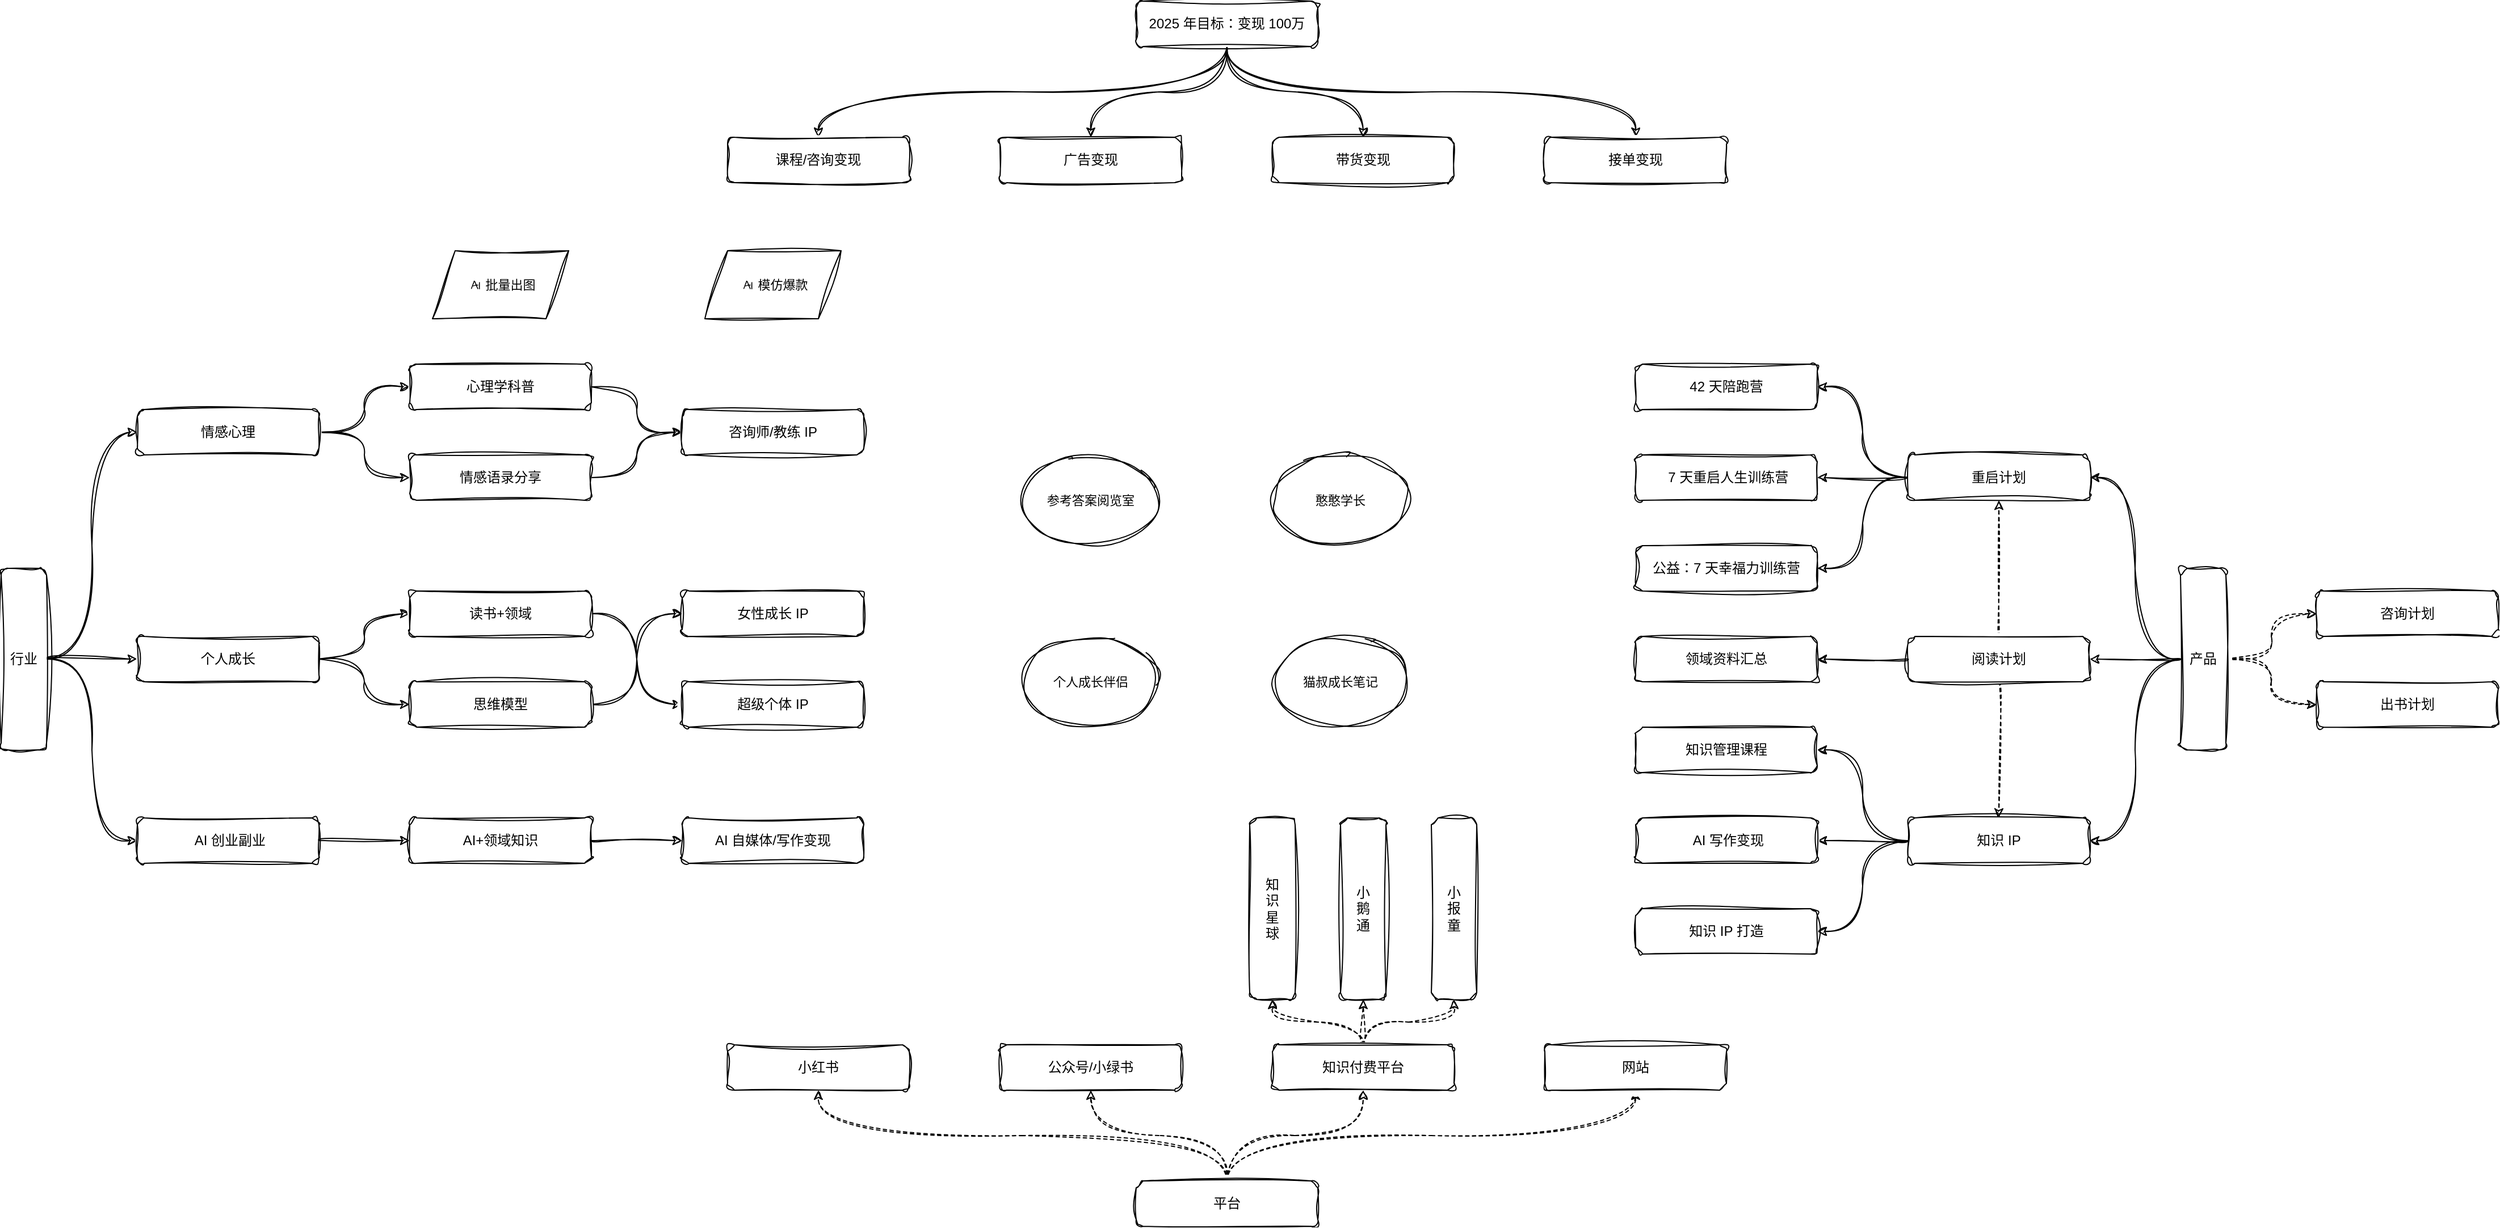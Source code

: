 <mxfile version="26.0.2">
  <diagram name="第 1 页" id="UwPCsk7tcZKnBwsrufCo">
    <mxGraphModel dx="2977" dy="692" grid="1" gridSize="10" guides="1" tooltips="1" connect="1" arrows="1" fold="1" page="1" pageScale="1" pageWidth="827" pageHeight="1169" math="0" shadow="0">
      <root>
        <mxCell id="0" />
        <mxCell id="1" parent="0" />
        <mxCell id="H55pQzMAIsQwWW3oVqWX-6" style="edgeStyle=orthogonalEdgeStyle;rounded=0;hachureGap=4;orthogonalLoop=1;jettySize=auto;html=1;fontFamily=Architects Daughter;fontSource=https%3A%2F%2Ffonts.googleapis.com%2Fcss%3Ffamily%3DArchitects%2BDaughter;curved=1;exitX=0.5;exitY=1;exitDx=0;exitDy=0;sketch=1;curveFitting=1;jiggle=2;" edge="1" parent="1" source="H55pQzMAIsQwWW3oVqWX-1" target="H55pQzMAIsQwWW3oVqWX-2">
          <mxGeometry relative="1" as="geometry" />
        </mxCell>
        <mxCell id="H55pQzMAIsQwWW3oVqWX-7" style="edgeStyle=orthogonalEdgeStyle;shape=connector;curved=1;rounded=0;sketch=1;hachureGap=4;jiggle=2;curveFitting=1;orthogonalLoop=1;jettySize=auto;html=1;entryX=0.5;entryY=0;entryDx=0;entryDy=0;strokeColor=default;align=center;verticalAlign=middle;fontFamily=Architects Daughter;fontSource=https%3A%2F%2Ffonts.googleapis.com%2Fcss%3Ffamily%3DArchitects%2BDaughter;fontSize=11;fontColor=default;labelBackgroundColor=default;endArrow=classic;" edge="1" parent="1" source="H55pQzMAIsQwWW3oVqWX-1" target="H55pQzMAIsQwWW3oVqWX-3">
          <mxGeometry relative="1" as="geometry" />
        </mxCell>
        <mxCell id="H55pQzMAIsQwWW3oVqWX-8" style="edgeStyle=orthogonalEdgeStyle;shape=connector;curved=1;rounded=0;sketch=1;hachureGap=4;jiggle=2;curveFitting=1;orthogonalLoop=1;jettySize=auto;html=1;strokeColor=default;align=center;verticalAlign=middle;fontFamily=Architects Daughter;fontSource=https%3A%2F%2Ffonts.googleapis.com%2Fcss%3Ffamily%3DArchitects%2BDaughter;fontSize=11;fontColor=default;labelBackgroundColor=default;endArrow=classic;" edge="1" parent="1" source="H55pQzMAIsQwWW3oVqWX-1" target="H55pQzMAIsQwWW3oVqWX-4">
          <mxGeometry relative="1" as="geometry" />
        </mxCell>
        <mxCell id="H55pQzMAIsQwWW3oVqWX-9" style="edgeStyle=orthogonalEdgeStyle;shape=connector;curved=1;rounded=0;sketch=1;hachureGap=4;jiggle=2;curveFitting=1;orthogonalLoop=1;jettySize=auto;html=1;strokeColor=default;align=center;verticalAlign=middle;fontFamily=Architects Daughter;fontSource=https%3A%2F%2Ffonts.googleapis.com%2Fcss%3Ffamily%3DArchitects%2BDaughter;fontSize=11;fontColor=default;labelBackgroundColor=default;endArrow=classic;exitX=0.5;exitY=1;exitDx=0;exitDy=0;" edge="1" parent="1" source="H55pQzMAIsQwWW3oVqWX-1" target="H55pQzMAIsQwWW3oVqWX-5">
          <mxGeometry relative="1" as="geometry" />
        </mxCell>
        <mxCell id="H55pQzMAIsQwWW3oVqWX-1" value="2025 年目标：变现 100万" style="rounded=1;whiteSpace=wrap;html=1;sketch=1;curveFitting=1;jiggle=2;" vertex="1" parent="1">
          <mxGeometry x="-480" y="40" width="160" height="40" as="geometry" />
        </mxCell>
        <mxCell id="H55pQzMAIsQwWW3oVqWX-2" value="课程/咨询变现" style="rounded=1;whiteSpace=wrap;html=1;sketch=1;curveFitting=1;jiggle=2;" vertex="1" parent="1">
          <mxGeometry x="-840" y="160" width="160" height="40" as="geometry" />
        </mxCell>
        <mxCell id="H55pQzMAIsQwWW3oVqWX-3" value="广告变现" style="rounded=1;whiteSpace=wrap;html=1;sketch=1;curveFitting=1;jiggle=2;" vertex="1" parent="1">
          <mxGeometry x="-600" y="160" width="160" height="40" as="geometry" />
        </mxCell>
        <mxCell id="H55pQzMAIsQwWW3oVqWX-4" value="带货变现" style="rounded=1;whiteSpace=wrap;html=1;sketch=1;curveFitting=1;jiggle=2;" vertex="1" parent="1">
          <mxGeometry x="-360" y="160" width="160" height="40" as="geometry" />
        </mxCell>
        <mxCell id="H55pQzMAIsQwWW3oVqWX-5" value="接单变现" style="rounded=1;whiteSpace=wrap;html=1;sketch=1;curveFitting=1;jiggle=2;" vertex="1" parent="1">
          <mxGeometry x="-120" y="160" width="160" height="40" as="geometry" />
        </mxCell>
        <mxCell id="H55pQzMAIsQwWW3oVqWX-14" style="edgeStyle=orthogonalEdgeStyle;shape=connector;curved=1;rounded=0;sketch=1;hachureGap=4;jiggle=2;curveFitting=1;orthogonalLoop=1;jettySize=auto;html=1;entryX=0;entryY=0.5;entryDx=0;entryDy=0;strokeColor=default;align=center;verticalAlign=middle;fontFamily=Architects Daughter;fontSource=https%3A%2F%2Ffonts.googleapis.com%2Fcss%3Ffamily%3DArchitects%2BDaughter;fontSize=11;fontColor=default;labelBackgroundColor=default;endArrow=classic;" edge="1" parent="1" source="H55pQzMAIsQwWW3oVqWX-10" target="H55pQzMAIsQwWW3oVqWX-11">
          <mxGeometry relative="1" as="geometry" />
        </mxCell>
        <mxCell id="H55pQzMAIsQwWW3oVqWX-15" style="edgeStyle=orthogonalEdgeStyle;shape=connector;curved=1;rounded=0;sketch=1;hachureGap=4;jiggle=2;curveFitting=1;orthogonalLoop=1;jettySize=auto;html=1;strokeColor=default;align=center;verticalAlign=middle;fontFamily=Architects Daughter;fontSource=https%3A%2F%2Ffonts.googleapis.com%2Fcss%3Ffamily%3DArchitects%2BDaughter;fontSize=11;fontColor=default;labelBackgroundColor=default;endArrow=classic;" edge="1" parent="1" source="H55pQzMAIsQwWW3oVqWX-10" target="H55pQzMAIsQwWW3oVqWX-12">
          <mxGeometry relative="1" as="geometry" />
        </mxCell>
        <mxCell id="H55pQzMAIsQwWW3oVqWX-16" style="edgeStyle=orthogonalEdgeStyle;shape=connector;curved=1;rounded=0;sketch=1;hachureGap=4;jiggle=2;curveFitting=1;orthogonalLoop=1;jettySize=auto;html=1;entryX=0;entryY=0.5;entryDx=0;entryDy=0;strokeColor=default;align=center;verticalAlign=middle;fontFamily=Architects Daughter;fontSource=https%3A%2F%2Ffonts.googleapis.com%2Fcss%3Ffamily%3DArchitects%2BDaughter;fontSize=11;fontColor=default;labelBackgroundColor=default;endArrow=classic;" edge="1" parent="1" source="H55pQzMAIsQwWW3oVqWX-10" target="H55pQzMAIsQwWW3oVqWX-13">
          <mxGeometry relative="1" as="geometry" />
        </mxCell>
        <mxCell id="H55pQzMAIsQwWW3oVqWX-10" value="行业" style="rounded=1;whiteSpace=wrap;html=1;sketch=1;curveFitting=1;jiggle=2;" vertex="1" parent="1">
          <mxGeometry x="-1480" y="540" width="40" height="160" as="geometry" />
        </mxCell>
        <mxCell id="H55pQzMAIsQwWW3oVqWX-22" style="edgeStyle=orthogonalEdgeStyle;shape=connector;curved=1;rounded=0;sketch=1;hachureGap=4;jiggle=2;curveFitting=1;orthogonalLoop=1;jettySize=auto;html=1;strokeColor=default;align=center;verticalAlign=middle;fontFamily=Architects Daughter;fontSource=https%3A%2F%2Ffonts.googleapis.com%2Fcss%3Ffamily%3DArchitects%2BDaughter;fontSize=11;fontColor=default;labelBackgroundColor=default;endArrow=classic;" edge="1" parent="1" source="H55pQzMAIsQwWW3oVqWX-11" target="H55pQzMAIsQwWW3oVqWX-17">
          <mxGeometry relative="1" as="geometry" />
        </mxCell>
        <mxCell id="H55pQzMAIsQwWW3oVqWX-23" style="edgeStyle=orthogonalEdgeStyle;shape=connector;curved=1;rounded=0;sketch=1;hachureGap=4;jiggle=2;curveFitting=1;orthogonalLoop=1;jettySize=auto;html=1;entryX=0;entryY=0.5;entryDx=0;entryDy=0;strokeColor=default;align=center;verticalAlign=middle;fontFamily=Architects Daughter;fontSource=https%3A%2F%2Ffonts.googleapis.com%2Fcss%3Ffamily%3DArchitects%2BDaughter;fontSize=11;fontColor=default;labelBackgroundColor=default;endArrow=classic;" edge="1" parent="1" source="H55pQzMAIsQwWW3oVqWX-11" target="H55pQzMAIsQwWW3oVqWX-18">
          <mxGeometry relative="1" as="geometry" />
        </mxCell>
        <mxCell id="H55pQzMAIsQwWW3oVqWX-11" value="情感心理" style="rounded=1;whiteSpace=wrap;html=1;sketch=1;curveFitting=1;jiggle=2;" vertex="1" parent="1">
          <mxGeometry x="-1360" y="400" width="160" height="40" as="geometry" />
        </mxCell>
        <mxCell id="H55pQzMAIsQwWW3oVqWX-28" style="edgeStyle=orthogonalEdgeStyle;shape=connector;curved=1;rounded=0;sketch=1;hachureGap=4;jiggle=2;curveFitting=1;orthogonalLoop=1;jettySize=auto;html=1;strokeColor=default;align=center;verticalAlign=middle;fontFamily=Architects Daughter;fontSource=https%3A%2F%2Ffonts.googleapis.com%2Fcss%3Ffamily%3DArchitects%2BDaughter;fontSize=11;fontColor=default;labelBackgroundColor=default;endArrow=classic;" edge="1" parent="1" source="H55pQzMAIsQwWW3oVqWX-12" target="H55pQzMAIsQwWW3oVqWX-24">
          <mxGeometry relative="1" as="geometry" />
        </mxCell>
        <mxCell id="H55pQzMAIsQwWW3oVqWX-29" style="edgeStyle=orthogonalEdgeStyle;shape=connector;curved=1;rounded=0;sketch=1;hachureGap=4;jiggle=2;curveFitting=1;orthogonalLoop=1;jettySize=auto;html=1;entryX=0;entryY=0.5;entryDx=0;entryDy=0;strokeColor=default;align=center;verticalAlign=middle;fontFamily=Architects Daughter;fontSource=https%3A%2F%2Ffonts.googleapis.com%2Fcss%3Ffamily%3DArchitects%2BDaughter;fontSize=11;fontColor=default;labelBackgroundColor=default;endArrow=classic;" edge="1" parent="1" source="H55pQzMAIsQwWW3oVqWX-12" target="H55pQzMAIsQwWW3oVqWX-25">
          <mxGeometry relative="1" as="geometry" />
        </mxCell>
        <mxCell id="H55pQzMAIsQwWW3oVqWX-12" value="个人成长" style="rounded=1;whiteSpace=wrap;html=1;sketch=1;curveFitting=1;jiggle=2;" vertex="1" parent="1">
          <mxGeometry x="-1360" y="600" width="160" height="40" as="geometry" />
        </mxCell>
        <mxCell id="H55pQzMAIsQwWW3oVqWX-35" style="edgeStyle=orthogonalEdgeStyle;shape=connector;curved=1;rounded=0;sketch=1;hachureGap=4;jiggle=2;curveFitting=1;orthogonalLoop=1;jettySize=auto;html=1;strokeColor=default;align=center;verticalAlign=middle;fontFamily=Architects Daughter;fontSource=https%3A%2F%2Ffonts.googleapis.com%2Fcss%3Ffamily%3DArchitects%2BDaughter;fontSize=11;fontColor=default;labelBackgroundColor=default;endArrow=classic;" edge="1" parent="1" source="H55pQzMAIsQwWW3oVqWX-13" target="H55pQzMAIsQwWW3oVqWX-33">
          <mxGeometry relative="1" as="geometry" />
        </mxCell>
        <mxCell id="H55pQzMAIsQwWW3oVqWX-13" value="&amp;nbsp;AI 创业副业" style="rounded=1;whiteSpace=wrap;html=1;sketch=1;curveFitting=1;jiggle=2;" vertex="1" parent="1">
          <mxGeometry x="-1360" y="760" width="160" height="40" as="geometry" />
        </mxCell>
        <mxCell id="H55pQzMAIsQwWW3oVqWX-20" style="edgeStyle=orthogonalEdgeStyle;shape=connector;curved=1;rounded=0;sketch=1;hachureGap=4;jiggle=2;curveFitting=1;orthogonalLoop=1;jettySize=auto;html=1;entryX=0;entryY=0.5;entryDx=0;entryDy=0;strokeColor=default;align=center;verticalAlign=middle;fontFamily=Architects Daughter;fontSource=https%3A%2F%2Ffonts.googleapis.com%2Fcss%3Ffamily%3DArchitects%2BDaughter;fontSize=11;fontColor=default;labelBackgroundColor=default;endArrow=classic;" edge="1" parent="1" source="H55pQzMAIsQwWW3oVqWX-17" target="H55pQzMAIsQwWW3oVqWX-19">
          <mxGeometry relative="1" as="geometry" />
        </mxCell>
        <mxCell id="H55pQzMAIsQwWW3oVqWX-17" value="心理学科普" style="rounded=1;whiteSpace=wrap;html=1;sketch=1;curveFitting=1;jiggle=2;" vertex="1" parent="1">
          <mxGeometry x="-1120" y="360" width="160" height="40" as="geometry" />
        </mxCell>
        <mxCell id="H55pQzMAIsQwWW3oVqWX-21" style="edgeStyle=orthogonalEdgeStyle;shape=connector;curved=1;rounded=0;sketch=1;hachureGap=4;jiggle=2;curveFitting=1;orthogonalLoop=1;jettySize=auto;html=1;entryX=0;entryY=0.5;entryDx=0;entryDy=0;strokeColor=default;align=center;verticalAlign=middle;fontFamily=Architects Daughter;fontSource=https%3A%2F%2Ffonts.googleapis.com%2Fcss%3Ffamily%3DArchitects%2BDaughter;fontSize=11;fontColor=default;labelBackgroundColor=default;endArrow=classic;" edge="1" parent="1" source="H55pQzMAIsQwWW3oVqWX-18" target="H55pQzMAIsQwWW3oVqWX-19">
          <mxGeometry relative="1" as="geometry" />
        </mxCell>
        <mxCell id="H55pQzMAIsQwWW3oVqWX-18" value="情感语录分享" style="rounded=1;whiteSpace=wrap;html=1;sketch=1;curveFitting=1;jiggle=2;" vertex="1" parent="1">
          <mxGeometry x="-1120" y="440" width="160" height="40" as="geometry" />
        </mxCell>
        <mxCell id="H55pQzMAIsQwWW3oVqWX-19" value="咨询师/教练 IP" style="rounded=1;whiteSpace=wrap;html=1;sketch=1;curveFitting=1;jiggle=2;" vertex="1" parent="1">
          <mxGeometry x="-880" y="400" width="160" height="40" as="geometry" />
        </mxCell>
        <mxCell id="H55pQzMAIsQwWW3oVqWX-31" style="edgeStyle=orthogonalEdgeStyle;shape=connector;curved=1;rounded=0;sketch=1;hachureGap=4;jiggle=2;curveFitting=1;orthogonalLoop=1;jettySize=auto;html=1;entryX=0;entryY=0.5;entryDx=0;entryDy=0;strokeColor=default;align=center;verticalAlign=middle;fontFamily=Architects Daughter;fontSource=https%3A%2F%2Ffonts.googleapis.com%2Fcss%3Ffamily%3DArchitects%2BDaughter;fontSize=11;fontColor=default;labelBackgroundColor=default;endArrow=classic;" edge="1" parent="1" source="H55pQzMAIsQwWW3oVqWX-24" target="H55pQzMAIsQwWW3oVqWX-27">
          <mxGeometry relative="1" as="geometry" />
        </mxCell>
        <mxCell id="H55pQzMAIsQwWW3oVqWX-24" value="读书+领域" style="rounded=1;whiteSpace=wrap;html=1;sketch=1;curveFitting=1;jiggle=2;" vertex="1" parent="1">
          <mxGeometry x="-1120" y="560" width="160" height="40" as="geometry" />
        </mxCell>
        <mxCell id="H55pQzMAIsQwWW3oVqWX-32" style="edgeStyle=orthogonalEdgeStyle;shape=connector;curved=1;rounded=0;sketch=1;hachureGap=4;jiggle=2;curveFitting=1;orthogonalLoop=1;jettySize=auto;html=1;entryX=0;entryY=0.5;entryDx=0;entryDy=0;strokeColor=default;align=center;verticalAlign=middle;fontFamily=Architects Daughter;fontSource=https%3A%2F%2Ffonts.googleapis.com%2Fcss%3Ffamily%3DArchitects%2BDaughter;fontSize=11;fontColor=default;labelBackgroundColor=default;endArrow=classic;" edge="1" parent="1" source="H55pQzMAIsQwWW3oVqWX-25" target="H55pQzMAIsQwWW3oVqWX-26">
          <mxGeometry relative="1" as="geometry" />
        </mxCell>
        <mxCell id="H55pQzMAIsQwWW3oVqWX-25" value="思维模型" style="rounded=1;whiteSpace=wrap;html=1;sketch=1;curveFitting=1;jiggle=2;" vertex="1" parent="1">
          <mxGeometry x="-1120" y="640" width="160" height="40" as="geometry" />
        </mxCell>
        <mxCell id="H55pQzMAIsQwWW3oVqWX-26" value="女性成长 IP" style="rounded=1;whiteSpace=wrap;html=1;sketch=1;curveFitting=1;jiggle=2;" vertex="1" parent="1">
          <mxGeometry x="-880" y="560" width="160" height="40" as="geometry" />
        </mxCell>
        <mxCell id="H55pQzMAIsQwWW3oVqWX-27" value="超级个体 IP" style="rounded=1;whiteSpace=wrap;html=1;sketch=1;curveFitting=1;jiggle=2;" vertex="1" parent="1">
          <mxGeometry x="-880" y="640" width="160" height="40" as="geometry" />
        </mxCell>
        <mxCell id="H55pQzMAIsQwWW3oVqWX-37" style="edgeStyle=orthogonalEdgeStyle;shape=connector;curved=1;rounded=0;sketch=1;hachureGap=4;jiggle=2;curveFitting=1;orthogonalLoop=1;jettySize=auto;html=1;strokeColor=default;align=center;verticalAlign=middle;fontFamily=Architects Daughter;fontSource=https%3A%2F%2Ffonts.googleapis.com%2Fcss%3Ffamily%3DArchitects%2BDaughter;fontSize=11;fontColor=default;labelBackgroundColor=default;endArrow=classic;" edge="1" parent="1" source="H55pQzMAIsQwWW3oVqWX-33" target="H55pQzMAIsQwWW3oVqWX-36">
          <mxGeometry relative="1" as="geometry" />
        </mxCell>
        <mxCell id="H55pQzMAIsQwWW3oVqWX-33" value="AI+领域知识" style="rounded=1;whiteSpace=wrap;html=1;sketch=1;curveFitting=1;jiggle=2;" vertex="1" parent="1">
          <mxGeometry x="-1120" y="760" width="160" height="40" as="geometry" />
        </mxCell>
        <mxCell id="H55pQzMAIsQwWW3oVqWX-36" value="AI 自媒体/写作变现" style="rounded=1;whiteSpace=wrap;html=1;sketch=1;curveFitting=1;jiggle=2;" vertex="1" parent="1">
          <mxGeometry x="-880" y="760" width="160" height="40" as="geometry" />
        </mxCell>
        <mxCell id="H55pQzMAIsQwWW3oVqWX-42" style="edgeStyle=orthogonalEdgeStyle;shape=connector;curved=1;rounded=0;sketch=1;hachureGap=4;jiggle=2;curveFitting=1;orthogonalLoop=1;jettySize=auto;html=1;entryX=1;entryY=0.5;entryDx=0;entryDy=0;strokeColor=default;align=center;verticalAlign=middle;fontFamily=Architects Daughter;fontSource=https%3A%2F%2Ffonts.googleapis.com%2Fcss%3Ffamily%3DArchitects%2BDaughter;fontSize=11;fontColor=default;labelBackgroundColor=default;endArrow=classic;" edge="1" parent="1" source="H55pQzMAIsQwWW3oVqWX-38" target="H55pQzMAIsQwWW3oVqWX-39">
          <mxGeometry relative="1" as="geometry" />
        </mxCell>
        <mxCell id="H55pQzMAIsQwWW3oVqWX-43" style="edgeStyle=orthogonalEdgeStyle;shape=connector;curved=1;rounded=0;sketch=1;hachureGap=4;jiggle=2;curveFitting=1;orthogonalLoop=1;jettySize=auto;html=1;strokeColor=default;align=center;verticalAlign=middle;fontFamily=Architects Daughter;fontSource=https%3A%2F%2Ffonts.googleapis.com%2Fcss%3Ffamily%3DArchitects%2BDaughter;fontSize=11;fontColor=default;labelBackgroundColor=default;endArrow=classic;" edge="1" parent="1" source="H55pQzMAIsQwWW3oVqWX-38" target="H55pQzMAIsQwWW3oVqWX-40">
          <mxGeometry relative="1" as="geometry" />
        </mxCell>
        <mxCell id="H55pQzMAIsQwWW3oVqWX-44" style="edgeStyle=orthogonalEdgeStyle;shape=connector;curved=1;rounded=0;sketch=1;hachureGap=4;jiggle=2;curveFitting=1;orthogonalLoop=1;jettySize=auto;html=1;entryX=1;entryY=0.5;entryDx=0;entryDy=0;strokeColor=default;align=center;verticalAlign=middle;fontFamily=Architects Daughter;fontSource=https%3A%2F%2Ffonts.googleapis.com%2Fcss%3Ffamily%3DArchitects%2BDaughter;fontSize=11;fontColor=default;labelBackgroundColor=default;endArrow=classic;" edge="1" parent="1" source="H55pQzMAIsQwWW3oVqWX-38" target="H55pQzMAIsQwWW3oVqWX-41">
          <mxGeometry relative="1" as="geometry" />
        </mxCell>
        <mxCell id="H55pQzMAIsQwWW3oVqWX-85" style="edgeStyle=orthogonalEdgeStyle;shape=connector;curved=1;rounded=0;sketch=1;hachureGap=4;jiggle=2;curveFitting=1;orthogonalLoop=1;jettySize=auto;html=1;dashed=1;strokeColor=default;align=center;verticalAlign=middle;fontFamily=Architects Daughter;fontSource=https%3A%2F%2Ffonts.googleapis.com%2Fcss%3Ffamily%3DArchitects%2BDaughter;fontSize=11;fontColor=default;labelBackgroundColor=default;endArrow=classic;" edge="1" parent="1" source="H55pQzMAIsQwWW3oVqWX-38" target="H55pQzMAIsQwWW3oVqWX-84">
          <mxGeometry relative="1" as="geometry" />
        </mxCell>
        <mxCell id="H55pQzMAIsQwWW3oVqWX-87" style="edgeStyle=orthogonalEdgeStyle;shape=connector;curved=1;rounded=0;sketch=1;hachureGap=4;jiggle=2;curveFitting=1;orthogonalLoop=1;jettySize=auto;html=1;entryX=0;entryY=0.5;entryDx=0;entryDy=0;dashed=1;strokeColor=default;align=center;verticalAlign=middle;fontFamily=Architects Daughter;fontSource=https%3A%2F%2Ffonts.googleapis.com%2Fcss%3Ffamily%3DArchitects%2BDaughter;fontSize=11;fontColor=default;labelBackgroundColor=default;endArrow=classic;" edge="1" parent="1" source="H55pQzMAIsQwWW3oVqWX-38" target="H55pQzMAIsQwWW3oVqWX-86">
          <mxGeometry relative="1" as="geometry" />
        </mxCell>
        <mxCell id="H55pQzMAIsQwWW3oVqWX-38" value="产品" style="rounded=1;whiteSpace=wrap;html=1;sketch=1;curveFitting=1;jiggle=2;" vertex="1" parent="1">
          <mxGeometry x="440" y="540" width="40" height="160" as="geometry" />
        </mxCell>
        <mxCell id="H55pQzMAIsQwWW3oVqWX-48" style="edgeStyle=orthogonalEdgeStyle;shape=connector;curved=1;rounded=0;sketch=1;hachureGap=4;jiggle=2;curveFitting=1;orthogonalLoop=1;jettySize=auto;html=1;entryX=1;entryY=0.5;entryDx=0;entryDy=0;strokeColor=default;align=center;verticalAlign=middle;fontFamily=Architects Daughter;fontSource=https%3A%2F%2Ffonts.googleapis.com%2Fcss%3Ffamily%3DArchitects%2BDaughter;fontSize=11;fontColor=default;labelBackgroundColor=default;endArrow=classic;" edge="1" parent="1" source="H55pQzMAIsQwWW3oVqWX-39" target="H55pQzMAIsQwWW3oVqWX-45">
          <mxGeometry relative="1" as="geometry" />
        </mxCell>
        <mxCell id="H55pQzMAIsQwWW3oVqWX-49" style="edgeStyle=orthogonalEdgeStyle;shape=connector;curved=1;rounded=0;sketch=1;hachureGap=4;jiggle=2;curveFitting=1;orthogonalLoop=1;jettySize=auto;html=1;strokeColor=default;align=center;verticalAlign=middle;fontFamily=Architects Daughter;fontSource=https%3A%2F%2Ffonts.googleapis.com%2Fcss%3Ffamily%3DArchitects%2BDaughter;fontSize=11;fontColor=default;labelBackgroundColor=default;endArrow=classic;" edge="1" parent="1" source="H55pQzMAIsQwWW3oVqWX-39" target="H55pQzMAIsQwWW3oVqWX-47">
          <mxGeometry relative="1" as="geometry" />
        </mxCell>
        <mxCell id="H55pQzMAIsQwWW3oVqWX-50" style="edgeStyle=orthogonalEdgeStyle;shape=connector;curved=1;rounded=0;sketch=1;hachureGap=4;jiggle=2;curveFitting=1;orthogonalLoop=1;jettySize=auto;html=1;entryX=1;entryY=0.5;entryDx=0;entryDy=0;strokeColor=default;align=center;verticalAlign=middle;fontFamily=Architects Daughter;fontSource=https%3A%2F%2Ffonts.googleapis.com%2Fcss%3Ffamily%3DArchitects%2BDaughter;fontSize=11;fontColor=default;labelBackgroundColor=default;endArrow=classic;" edge="1" parent="1" source="H55pQzMAIsQwWW3oVqWX-39" target="H55pQzMAIsQwWW3oVqWX-46">
          <mxGeometry relative="1" as="geometry" />
        </mxCell>
        <mxCell id="H55pQzMAIsQwWW3oVqWX-39" value="重启计划" style="rounded=1;whiteSpace=wrap;html=1;sketch=1;curveFitting=1;jiggle=2;" vertex="1" parent="1">
          <mxGeometry x="200" y="440" width="160" height="40" as="geometry" />
        </mxCell>
        <mxCell id="H55pQzMAIsQwWW3oVqWX-52" style="edgeStyle=orthogonalEdgeStyle;shape=connector;curved=1;rounded=0;sketch=1;hachureGap=4;jiggle=2;curveFitting=1;orthogonalLoop=1;jettySize=auto;html=1;strokeColor=default;align=center;verticalAlign=middle;fontFamily=Architects Daughter;fontSource=https%3A%2F%2Ffonts.googleapis.com%2Fcss%3Ffamily%3DArchitects%2BDaughter;fontSize=11;fontColor=default;labelBackgroundColor=default;endArrow=classic;" edge="1" parent="1" source="H55pQzMAIsQwWW3oVqWX-40" target="H55pQzMAIsQwWW3oVqWX-51">
          <mxGeometry relative="1" as="geometry" />
        </mxCell>
        <mxCell id="H55pQzMAIsQwWW3oVqWX-68" style="edgeStyle=orthogonalEdgeStyle;shape=connector;curved=1;rounded=0;sketch=1;hachureGap=4;jiggle=2;curveFitting=1;orthogonalLoop=1;jettySize=auto;html=1;entryX=0.5;entryY=1;entryDx=0;entryDy=0;dashed=1;strokeColor=default;align=center;verticalAlign=middle;fontFamily=Architects Daughter;fontSource=https%3A%2F%2Ffonts.googleapis.com%2Fcss%3Ffamily%3DArchitects%2BDaughter;fontSize=11;fontColor=default;labelBackgroundColor=default;endArrow=classic;" edge="1" parent="1" source="H55pQzMAIsQwWW3oVqWX-40" target="H55pQzMAIsQwWW3oVqWX-39">
          <mxGeometry relative="1" as="geometry" />
        </mxCell>
        <mxCell id="H55pQzMAIsQwWW3oVqWX-69" style="edgeStyle=orthogonalEdgeStyle;shape=connector;curved=1;rounded=0;sketch=1;hachureGap=4;jiggle=2;curveFitting=1;orthogonalLoop=1;jettySize=auto;html=1;entryX=0.5;entryY=0;entryDx=0;entryDy=0;dashed=1;strokeColor=default;align=center;verticalAlign=middle;fontFamily=Architects Daughter;fontSource=https%3A%2F%2Ffonts.googleapis.com%2Fcss%3Ffamily%3DArchitects%2BDaughter;fontSize=11;fontColor=default;labelBackgroundColor=default;endArrow=classic;" edge="1" parent="1" source="H55pQzMAIsQwWW3oVqWX-40" target="H55pQzMAIsQwWW3oVqWX-41">
          <mxGeometry relative="1" as="geometry" />
        </mxCell>
        <mxCell id="H55pQzMAIsQwWW3oVqWX-40" value="阅读计划" style="rounded=1;whiteSpace=wrap;html=1;sketch=1;curveFitting=1;jiggle=2;" vertex="1" parent="1">
          <mxGeometry x="200" y="600" width="160" height="40" as="geometry" />
        </mxCell>
        <mxCell id="H55pQzMAIsQwWW3oVqWX-56" style="edgeStyle=orthogonalEdgeStyle;shape=connector;curved=1;rounded=0;sketch=1;hachureGap=4;jiggle=2;curveFitting=1;orthogonalLoop=1;jettySize=auto;html=1;entryX=1;entryY=0.5;entryDx=0;entryDy=0;strokeColor=default;align=center;verticalAlign=middle;fontFamily=Architects Daughter;fontSource=https%3A%2F%2Ffonts.googleapis.com%2Fcss%3Ffamily%3DArchitects%2BDaughter;fontSize=11;fontColor=default;labelBackgroundColor=default;endArrow=classic;" edge="1" parent="1" source="H55pQzMAIsQwWW3oVqWX-41" target="H55pQzMAIsQwWW3oVqWX-54">
          <mxGeometry relative="1" as="geometry" />
        </mxCell>
        <mxCell id="H55pQzMAIsQwWW3oVqWX-57" style="edgeStyle=orthogonalEdgeStyle;shape=connector;curved=1;rounded=0;sketch=1;hachureGap=4;jiggle=2;curveFitting=1;orthogonalLoop=1;jettySize=auto;html=1;strokeColor=default;align=center;verticalAlign=middle;fontFamily=Architects Daughter;fontSource=https%3A%2F%2Ffonts.googleapis.com%2Fcss%3Ffamily%3DArchitects%2BDaughter;fontSize=11;fontColor=default;labelBackgroundColor=default;endArrow=classic;" edge="1" parent="1" source="H55pQzMAIsQwWW3oVqWX-41" target="H55pQzMAIsQwWW3oVqWX-53">
          <mxGeometry relative="1" as="geometry" />
        </mxCell>
        <mxCell id="H55pQzMAIsQwWW3oVqWX-58" style="edgeStyle=orthogonalEdgeStyle;shape=connector;curved=1;rounded=0;sketch=1;hachureGap=4;jiggle=2;curveFitting=1;orthogonalLoop=1;jettySize=auto;html=1;entryX=1;entryY=0.5;entryDx=0;entryDy=0;strokeColor=default;align=center;verticalAlign=middle;fontFamily=Architects Daughter;fontSource=https%3A%2F%2Ffonts.googleapis.com%2Fcss%3Ffamily%3DArchitects%2BDaughter;fontSize=11;fontColor=default;labelBackgroundColor=default;endArrow=classic;" edge="1" parent="1" source="H55pQzMAIsQwWW3oVqWX-41" target="H55pQzMAIsQwWW3oVqWX-55">
          <mxGeometry relative="1" as="geometry" />
        </mxCell>
        <mxCell id="H55pQzMAIsQwWW3oVqWX-41" value="知识 IP" style="rounded=1;whiteSpace=wrap;html=1;sketch=1;curveFitting=1;jiggle=2;" vertex="1" parent="1">
          <mxGeometry x="200" y="760" width="160" height="40" as="geometry" />
        </mxCell>
        <mxCell id="H55pQzMAIsQwWW3oVqWX-45" value="42 天陪跑营" style="rounded=1;whiteSpace=wrap;html=1;sketch=1;curveFitting=1;jiggle=2;" vertex="1" parent="1">
          <mxGeometry x="-40" y="360" width="160" height="40" as="geometry" />
        </mxCell>
        <mxCell id="H55pQzMAIsQwWW3oVqWX-46" value="公益：7 天幸福力训练营" style="rounded=1;whiteSpace=wrap;html=1;sketch=1;curveFitting=1;jiggle=2;" vertex="1" parent="1">
          <mxGeometry x="-40" y="520" width="160" height="40" as="geometry" />
        </mxCell>
        <mxCell id="H55pQzMAIsQwWW3oVqWX-47" value="&amp;nbsp;7 天重启人生训练营" style="rounded=1;whiteSpace=wrap;html=1;sketch=1;curveFitting=1;jiggle=2;" vertex="1" parent="1">
          <mxGeometry x="-40" y="440" width="160" height="40" as="geometry" />
        </mxCell>
        <mxCell id="H55pQzMAIsQwWW3oVqWX-51" value="领域资料汇总" style="rounded=1;whiteSpace=wrap;html=1;sketch=1;curveFitting=1;jiggle=2;" vertex="1" parent="1">
          <mxGeometry x="-40" y="600" width="160" height="40" as="geometry" />
        </mxCell>
        <mxCell id="H55pQzMAIsQwWW3oVqWX-53" value="&amp;nbsp;AI 写作变现" style="rounded=1;whiteSpace=wrap;html=1;sketch=1;curveFitting=1;jiggle=2;" vertex="1" parent="1">
          <mxGeometry x="-40" y="760" width="160" height="40" as="geometry" />
        </mxCell>
        <mxCell id="H55pQzMAIsQwWW3oVqWX-54" value="知识管理课程" style="rounded=1;whiteSpace=wrap;html=1;sketch=1;curveFitting=1;jiggle=2;" vertex="1" parent="1">
          <mxGeometry x="-40" y="680" width="160" height="40" as="geometry" />
        </mxCell>
        <mxCell id="H55pQzMAIsQwWW3oVqWX-55" value="知识 IP 打造" style="rounded=1;whiteSpace=wrap;html=1;sketch=1;curveFitting=1;jiggle=2;" vertex="1" parent="1">
          <mxGeometry x="-40" y="840" width="160" height="40" as="geometry" />
        </mxCell>
        <mxCell id="H55pQzMAIsQwWW3oVqWX-80" style="edgeStyle=orthogonalEdgeStyle;shape=connector;curved=1;rounded=0;sketch=1;hachureGap=4;jiggle=2;curveFitting=1;orthogonalLoop=1;jettySize=auto;html=1;entryX=0.5;entryY=1;entryDx=0;entryDy=0;dashed=1;strokeColor=default;align=center;verticalAlign=middle;fontFamily=Architects Daughter;fontSource=https%3A%2F%2Ffonts.googleapis.com%2Fcss%3Ffamily%3DArchitects%2BDaughter;fontSize=11;fontColor=default;labelBackgroundColor=default;endArrow=classic;exitX=0.5;exitY=0;exitDx=0;exitDy=0;" edge="1" parent="1" source="H55pQzMAIsQwWW3oVqWX-74" target="H55pQzMAIsQwWW3oVqWX-75">
          <mxGeometry relative="1" as="geometry" />
        </mxCell>
        <mxCell id="H55pQzMAIsQwWW3oVqWX-81" style="edgeStyle=orthogonalEdgeStyle;shape=connector;curved=1;rounded=0;sketch=1;hachureGap=4;jiggle=2;curveFitting=1;orthogonalLoop=1;jettySize=auto;html=1;entryX=0.5;entryY=1;entryDx=0;entryDy=0;dashed=1;strokeColor=default;align=center;verticalAlign=middle;fontFamily=Architects Daughter;fontSource=https%3A%2F%2Ffonts.googleapis.com%2Fcss%3Ffamily%3DArchitects%2BDaughter;fontSize=11;fontColor=default;labelBackgroundColor=default;endArrow=classic;" edge="1" parent="1" source="H55pQzMAIsQwWW3oVqWX-74" target="H55pQzMAIsQwWW3oVqWX-76">
          <mxGeometry relative="1" as="geometry" />
        </mxCell>
        <mxCell id="H55pQzMAIsQwWW3oVqWX-82" style="edgeStyle=orthogonalEdgeStyle;shape=connector;curved=1;rounded=0;sketch=1;hachureGap=4;jiggle=2;curveFitting=1;orthogonalLoop=1;jettySize=auto;html=1;entryX=0.5;entryY=1;entryDx=0;entryDy=0;dashed=1;strokeColor=default;align=center;verticalAlign=middle;fontFamily=Architects Daughter;fontSource=https%3A%2F%2Ffonts.googleapis.com%2Fcss%3Ffamily%3DArchitects%2BDaughter;fontSize=11;fontColor=default;labelBackgroundColor=default;endArrow=classic;" edge="1" parent="1" source="H55pQzMAIsQwWW3oVqWX-74" target="H55pQzMAIsQwWW3oVqWX-77">
          <mxGeometry relative="1" as="geometry" />
        </mxCell>
        <mxCell id="H55pQzMAIsQwWW3oVqWX-83" style="edgeStyle=orthogonalEdgeStyle;shape=connector;curved=1;rounded=0;sketch=1;hachureGap=4;jiggle=2;curveFitting=1;orthogonalLoop=1;jettySize=auto;html=1;dashed=1;strokeColor=default;align=center;verticalAlign=middle;fontFamily=Architects Daughter;fontSource=https%3A%2F%2Ffonts.googleapis.com%2Fcss%3Ffamily%3DArchitects%2BDaughter;fontSize=11;fontColor=default;labelBackgroundColor=default;endArrow=classic;exitX=0.5;exitY=0;exitDx=0;exitDy=0;" edge="1" parent="1" source="H55pQzMAIsQwWW3oVqWX-74" target="H55pQzMAIsQwWW3oVqWX-78">
          <mxGeometry relative="1" as="geometry" />
        </mxCell>
        <mxCell id="H55pQzMAIsQwWW3oVqWX-74" value="平台" style="rounded=1;whiteSpace=wrap;html=1;sketch=1;curveFitting=1;jiggle=2;" vertex="1" parent="1">
          <mxGeometry x="-480" y="1080" width="160" height="40" as="geometry" />
        </mxCell>
        <mxCell id="H55pQzMAIsQwWW3oVqWX-75" value="小红书" style="rounded=1;whiteSpace=wrap;html=1;sketch=1;curveFitting=1;jiggle=2;" vertex="1" parent="1">
          <mxGeometry x="-840" y="960" width="160" height="40" as="geometry" />
        </mxCell>
        <mxCell id="H55pQzMAIsQwWW3oVqWX-76" value="公众号/小绿书" style="rounded=1;whiteSpace=wrap;html=1;sketch=1;curveFitting=1;jiggle=2;" vertex="1" parent="1">
          <mxGeometry x="-600" y="960" width="160" height="40" as="geometry" />
        </mxCell>
        <mxCell id="H55pQzMAIsQwWW3oVqWX-105" style="edgeStyle=orthogonalEdgeStyle;shape=connector;curved=1;rounded=0;sketch=1;hachureGap=4;jiggle=2;curveFitting=1;orthogonalLoop=1;jettySize=auto;html=1;entryX=0.5;entryY=1;entryDx=0;entryDy=0;dashed=1;strokeColor=default;align=center;verticalAlign=middle;fontFamily=Architects Daughter;fontSource=https%3A%2F%2Ffonts.googleapis.com%2Fcss%3Ffamily%3DArchitects%2BDaughter;fontSize=11;fontColor=default;labelBackgroundColor=default;endArrow=classic;" edge="1" parent="1" source="H55pQzMAIsQwWW3oVqWX-77" target="H55pQzMAIsQwWW3oVqWX-101">
          <mxGeometry relative="1" as="geometry" />
        </mxCell>
        <mxCell id="H55pQzMAIsQwWW3oVqWX-106" style="edgeStyle=orthogonalEdgeStyle;shape=connector;curved=1;rounded=0;sketch=1;hachureGap=4;jiggle=2;curveFitting=1;orthogonalLoop=1;jettySize=auto;html=1;dashed=1;strokeColor=default;align=center;verticalAlign=middle;fontFamily=Architects Daughter;fontSource=https%3A%2F%2Ffonts.googleapis.com%2Fcss%3Ffamily%3DArchitects%2BDaughter;fontSize=11;fontColor=default;labelBackgroundColor=default;endArrow=classic;" edge="1" parent="1" source="H55pQzMAIsQwWW3oVqWX-77" target="H55pQzMAIsQwWW3oVqWX-103">
          <mxGeometry relative="1" as="geometry" />
        </mxCell>
        <mxCell id="H55pQzMAIsQwWW3oVqWX-107" style="edgeStyle=orthogonalEdgeStyle;shape=connector;curved=1;rounded=0;sketch=1;hachureGap=4;jiggle=2;curveFitting=1;orthogonalLoop=1;jettySize=auto;html=1;entryX=0.5;entryY=1;entryDx=0;entryDy=0;dashed=1;strokeColor=default;align=center;verticalAlign=middle;fontFamily=Architects Daughter;fontSource=https%3A%2F%2Ffonts.googleapis.com%2Fcss%3Ffamily%3DArchitects%2BDaughter;fontSize=11;fontColor=default;labelBackgroundColor=default;endArrow=classic;" edge="1" parent="1" source="H55pQzMAIsQwWW3oVqWX-77" target="H55pQzMAIsQwWW3oVqWX-102">
          <mxGeometry relative="1" as="geometry" />
        </mxCell>
        <mxCell id="H55pQzMAIsQwWW3oVqWX-77" value="知识付费平台" style="rounded=1;whiteSpace=wrap;html=1;sketch=1;curveFitting=1;jiggle=2;" vertex="1" parent="1">
          <mxGeometry x="-360" y="960" width="160" height="40" as="geometry" />
        </mxCell>
        <mxCell id="H55pQzMAIsQwWW3oVqWX-78" value="网站" style="rounded=1;whiteSpace=wrap;html=1;sketch=1;curveFitting=1;jiggle=2;" vertex="1" parent="1">
          <mxGeometry x="-120" y="960" width="160" height="40" as="geometry" />
        </mxCell>
        <mxCell id="H55pQzMAIsQwWW3oVqWX-84" value="出书计划" style="rounded=1;whiteSpace=wrap;html=1;sketch=1;curveFitting=1;jiggle=2;" vertex="1" parent="1">
          <mxGeometry x="560" y="640" width="160" height="40" as="geometry" />
        </mxCell>
        <mxCell id="H55pQzMAIsQwWW3oVqWX-86" value="咨询计划" style="rounded=1;whiteSpace=wrap;html=1;sketch=1;curveFitting=1;jiggle=2;" vertex="1" parent="1">
          <mxGeometry x="560" y="560" width="160" height="40" as="geometry" />
        </mxCell>
        <mxCell id="H55pQzMAIsQwWW3oVqWX-89" value="&lt;span style=&quot;font-kerning: none;&quot; class=&quot;OYPEnA font-feature-liga-off font-feature-clig-off font-feature-calt-off text-decoration-none text-strikethrough-none&quot;&gt;&lt;font style=&quot;color: rgb(0, 0, 0);&quot;&gt;参考答案阅览室&lt;/font&gt;&lt;/span&gt;" style="ellipse;whiteSpace=wrap;html=1;sketch=1;hachureGap=4;jiggle=2;curveFitting=1;fontFamily=Architects Daughter;fontSource=https%3A%2F%2Ffonts.googleapis.com%2Fcss%3Ffamily%3DArchitects%2BDaughter;fontSize=11;fontColor=default;labelBackgroundColor=default;" vertex="1" parent="1">
          <mxGeometry x="-580" y="440" width="120" height="80" as="geometry" />
        </mxCell>
        <mxCell id="H55pQzMAIsQwWW3oVqWX-90" value="憨憨学长" style="ellipse;whiteSpace=wrap;html=1;sketch=1;hachureGap=4;jiggle=2;curveFitting=1;fontFamily=Architects Daughter;fontSource=https%3A%2F%2Ffonts.googleapis.com%2Fcss%3Ffamily%3DArchitects%2BDaughter;fontSize=11;fontColor=default;labelBackgroundColor=default;" vertex="1" parent="1">
          <mxGeometry x="-360" y="440" width="120" height="80" as="geometry" />
        </mxCell>
        <mxCell id="H55pQzMAIsQwWW3oVqWX-91" value="&lt;span style=&quot;font-kerning: none;&quot; class=&quot;OYPEnA font-feature-liga-off font-feature-clig-off font-feature-calt-off text-decoration-none text-strikethrough-none&quot;&gt;&lt;font style=&quot;color: rgb(0, 0, 0);&quot;&gt;个人成长伴侣&lt;/font&gt;&lt;/span&gt;" style="ellipse;whiteSpace=wrap;html=1;sketch=1;hachureGap=4;jiggle=2;curveFitting=1;fontFamily=Architects Daughter;fontSource=https%3A%2F%2Ffonts.googleapis.com%2Fcss%3Ffamily%3DArchitects%2BDaughter;fontSize=11;fontColor=default;labelBackgroundColor=default;" vertex="1" parent="1">
          <mxGeometry x="-580" y="600" width="120" height="80" as="geometry" />
        </mxCell>
        <mxCell id="H55pQzMAIsQwWW3oVqWX-92" value="猫叔成长笔记" style="ellipse;whiteSpace=wrap;html=1;sketch=1;hachureGap=4;jiggle=2;curveFitting=1;fontFamily=Architects Daughter;fontSource=https%3A%2F%2Ffonts.googleapis.com%2Fcss%3Ffamily%3DArchitects%2BDaughter;fontSize=11;fontColor=default;labelBackgroundColor=default;" vertex="1" parent="1">
          <mxGeometry x="-360" y="600" width="120" height="80" as="geometry" />
        </mxCell>
        <mxCell id="H55pQzMAIsQwWW3oVqWX-95" value="&amp;nbsp;AI 批量出图" style="shape=parallelogram;perimeter=parallelogramPerimeter;whiteSpace=wrap;html=1;fixedSize=1;sketch=1;hachureGap=4;jiggle=2;curveFitting=1;fontFamily=Architects Daughter;fontSource=https%3A%2F%2Ffonts.googleapis.com%2Fcss%3Ffamily%3DArchitects%2BDaughter;fontSize=11;fontColor=default;labelBackgroundColor=default;" vertex="1" parent="1">
          <mxGeometry x="-1100" y="260" width="120" height="60" as="geometry" />
        </mxCell>
        <mxCell id="H55pQzMAIsQwWW3oVqWX-100" value="&amp;nbsp;AI 模仿爆款" style="shape=parallelogram;perimeter=parallelogramPerimeter;whiteSpace=wrap;html=1;fixedSize=1;sketch=1;hachureGap=4;jiggle=2;curveFitting=1;fontFamily=Architects Daughter;fontSource=https%3A%2F%2Ffonts.googleapis.com%2Fcss%3Ffamily%3DArchitects%2BDaughter;fontSize=11;fontColor=default;labelBackgroundColor=default;" vertex="1" parent="1">
          <mxGeometry x="-860" y="260" width="120" height="60" as="geometry" />
        </mxCell>
        <mxCell id="H55pQzMAIsQwWW3oVqWX-101" value="知&lt;div&gt;识&lt;/div&gt;&lt;div&gt;星&lt;/div&gt;&lt;div&gt;球&lt;/div&gt;" style="rounded=1;whiteSpace=wrap;html=1;sketch=1;curveFitting=1;jiggle=2;" vertex="1" parent="1">
          <mxGeometry x="-380" y="760" width="40" height="160" as="geometry" />
        </mxCell>
        <mxCell id="H55pQzMAIsQwWW3oVqWX-102" value="小&lt;div&gt;报&lt;/div&gt;&lt;div&gt;童&lt;/div&gt;" style="rounded=1;whiteSpace=wrap;html=1;sketch=1;curveFitting=1;jiggle=2;" vertex="1" parent="1">
          <mxGeometry x="-220" y="760" width="40" height="160" as="geometry" />
        </mxCell>
        <mxCell id="H55pQzMAIsQwWW3oVqWX-103" value="小&lt;div&gt;鹅&lt;/div&gt;&lt;div&gt;通&lt;/div&gt;" style="rounded=1;whiteSpace=wrap;html=1;sketch=1;curveFitting=1;jiggle=2;" vertex="1" parent="1">
          <mxGeometry x="-300" y="760" width="40" height="160" as="geometry" />
        </mxCell>
      </root>
    </mxGraphModel>
  </diagram>
</mxfile>
